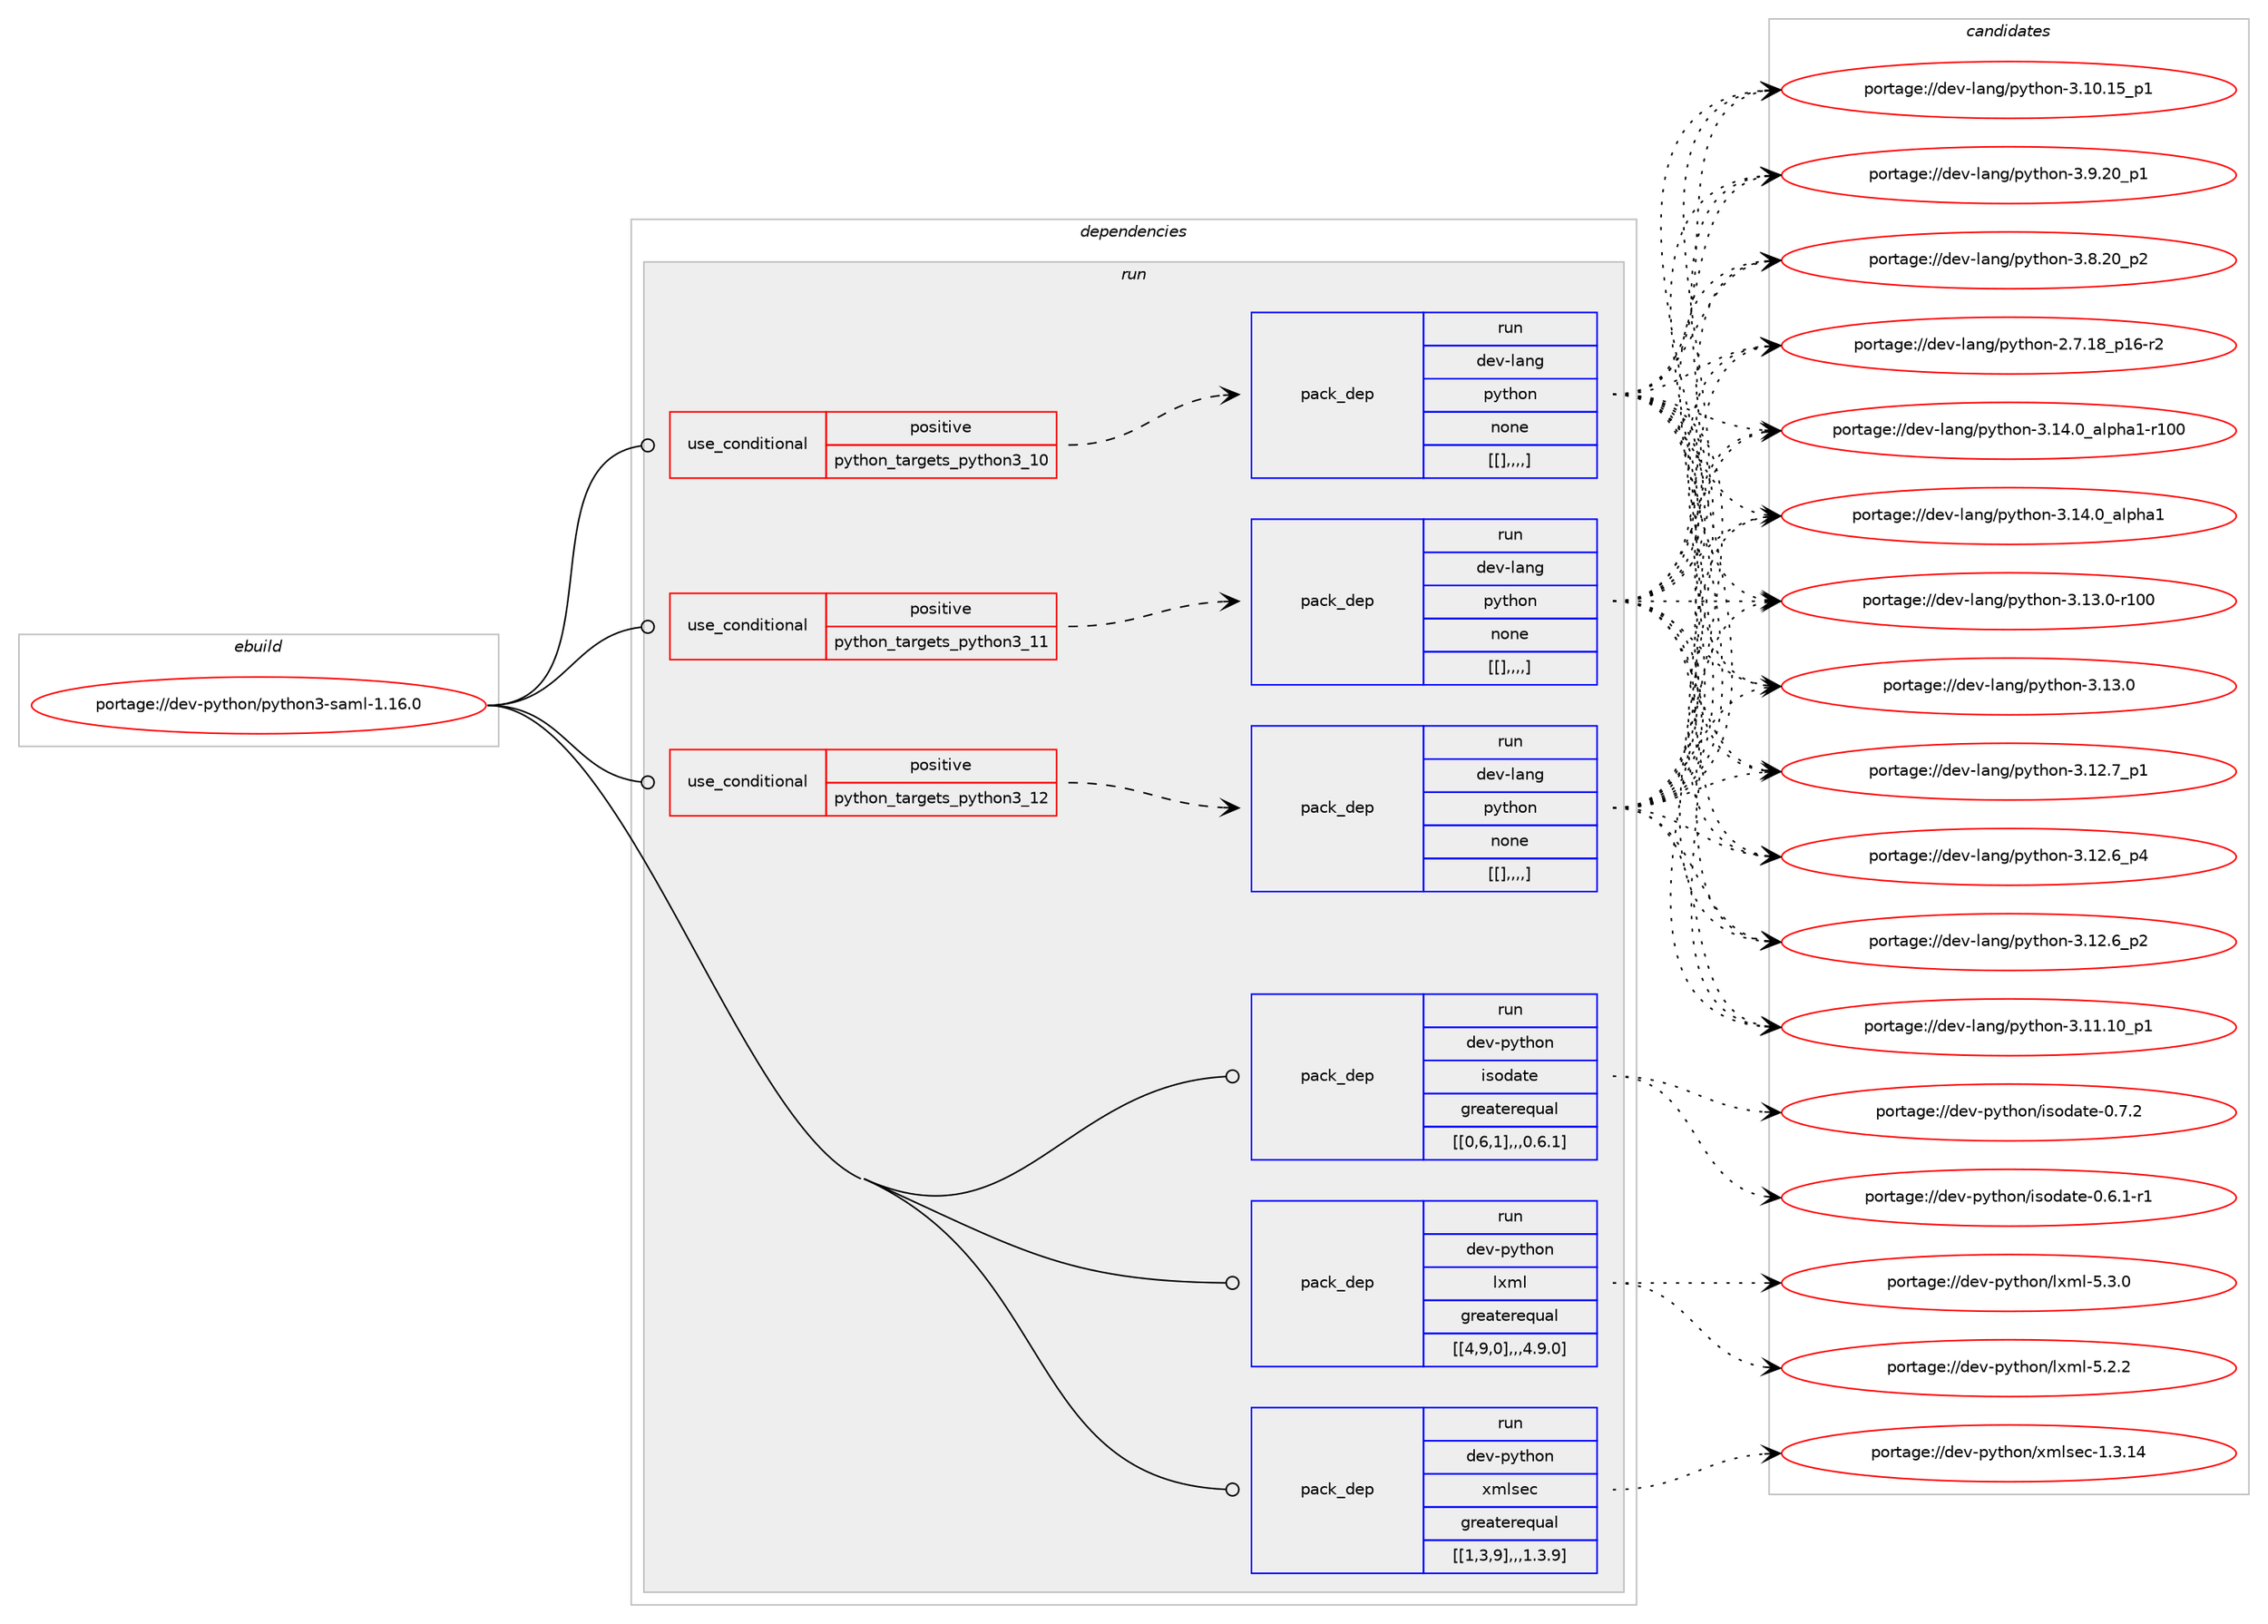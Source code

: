 digraph prolog {

# *************
# Graph options
# *************

newrank=true;
concentrate=true;
compound=true;
graph [rankdir=LR,fontname=Helvetica,fontsize=10,ranksep=1.5];#, ranksep=2.5, nodesep=0.2];
edge  [arrowhead=vee];
node  [fontname=Helvetica,fontsize=10];

# **********
# The ebuild
# **********

subgraph cluster_leftcol {
color=gray;
label=<<i>ebuild</i>>;
id [label="portage://dev-python/python3-saml-1.16.0", color=red, width=4, href="../dev-python/python3-saml-1.16.0.svg"];
}

# ****************
# The dependencies
# ****************

subgraph cluster_midcol {
color=gray;
label=<<i>dependencies</i>>;
subgraph cluster_compile {
fillcolor="#eeeeee";
style=filled;
label=<<i>compile</i>>;
}
subgraph cluster_compileandrun {
fillcolor="#eeeeee";
style=filled;
label=<<i>compile and run</i>>;
}
subgraph cluster_run {
fillcolor="#eeeeee";
style=filled;
label=<<i>run</i>>;
subgraph cond41108 {
dependency167148 [label=<<TABLE BORDER="0" CELLBORDER="1" CELLSPACING="0" CELLPADDING="4"><TR><TD ROWSPAN="3" CELLPADDING="10">use_conditional</TD></TR><TR><TD>positive</TD></TR><TR><TD>python_targets_python3_10</TD></TR></TABLE>>, shape=none, color=red];
subgraph pack124701 {
dependency167193 [label=<<TABLE BORDER="0" CELLBORDER="1" CELLSPACING="0" CELLPADDING="4" WIDTH="220"><TR><TD ROWSPAN="6" CELLPADDING="30">pack_dep</TD></TR><TR><TD WIDTH="110">run</TD></TR><TR><TD>dev-lang</TD></TR><TR><TD>python</TD></TR><TR><TD>none</TD></TR><TR><TD>[[],,,,]</TD></TR></TABLE>>, shape=none, color=blue];
}
dependency167148:e -> dependency167193:w [weight=20,style="dashed",arrowhead="vee"];
}
id:e -> dependency167148:w [weight=20,style="solid",arrowhead="odot"];
subgraph cond41135 {
dependency167197 [label=<<TABLE BORDER="0" CELLBORDER="1" CELLSPACING="0" CELLPADDING="4"><TR><TD ROWSPAN="3" CELLPADDING="10">use_conditional</TD></TR><TR><TD>positive</TD></TR><TR><TD>python_targets_python3_11</TD></TR></TABLE>>, shape=none, color=red];
subgraph pack124733 {
dependency167225 [label=<<TABLE BORDER="0" CELLBORDER="1" CELLSPACING="0" CELLPADDING="4" WIDTH="220"><TR><TD ROWSPAN="6" CELLPADDING="30">pack_dep</TD></TR><TR><TD WIDTH="110">run</TD></TR><TR><TD>dev-lang</TD></TR><TR><TD>python</TD></TR><TR><TD>none</TD></TR><TR><TD>[[],,,,]</TD></TR></TABLE>>, shape=none, color=blue];
}
dependency167197:e -> dependency167225:w [weight=20,style="dashed",arrowhead="vee"];
}
id:e -> dependency167197:w [weight=20,style="solid",arrowhead="odot"];
subgraph cond41148 {
dependency167240 [label=<<TABLE BORDER="0" CELLBORDER="1" CELLSPACING="0" CELLPADDING="4"><TR><TD ROWSPAN="3" CELLPADDING="10">use_conditional</TD></TR><TR><TD>positive</TD></TR><TR><TD>python_targets_python3_12</TD></TR></TABLE>>, shape=none, color=red];
subgraph pack124757 {
dependency167269 [label=<<TABLE BORDER="0" CELLBORDER="1" CELLSPACING="0" CELLPADDING="4" WIDTH="220"><TR><TD ROWSPAN="6" CELLPADDING="30">pack_dep</TD></TR><TR><TD WIDTH="110">run</TD></TR><TR><TD>dev-lang</TD></TR><TR><TD>python</TD></TR><TR><TD>none</TD></TR><TR><TD>[[],,,,]</TD></TR></TABLE>>, shape=none, color=blue];
}
dependency167240:e -> dependency167269:w [weight=20,style="dashed",arrowhead="vee"];
}
id:e -> dependency167240:w [weight=20,style="solid",arrowhead="odot"];
subgraph pack124809 {
dependency167326 [label=<<TABLE BORDER="0" CELLBORDER="1" CELLSPACING="0" CELLPADDING="4" WIDTH="220"><TR><TD ROWSPAN="6" CELLPADDING="30">pack_dep</TD></TR><TR><TD WIDTH="110">run</TD></TR><TR><TD>dev-python</TD></TR><TR><TD>isodate</TD></TR><TR><TD>greaterequal</TD></TR><TR><TD>[[0,6,1],,,0.6.1]</TD></TR></TABLE>>, shape=none, color=blue];
}
id:e -> dependency167326:w [weight=20,style="solid",arrowhead="odot"];
subgraph pack124812 {
dependency167368 [label=<<TABLE BORDER="0" CELLBORDER="1" CELLSPACING="0" CELLPADDING="4" WIDTH="220"><TR><TD ROWSPAN="6" CELLPADDING="30">pack_dep</TD></TR><TR><TD WIDTH="110">run</TD></TR><TR><TD>dev-python</TD></TR><TR><TD>lxml</TD></TR><TR><TD>greaterequal</TD></TR><TR><TD>[[4,9,0],,,4.9.0]</TD></TR></TABLE>>, shape=none, color=blue];
}
id:e -> dependency167368:w [weight=20,style="solid",arrowhead="odot"];
subgraph pack124838 {
dependency167374 [label=<<TABLE BORDER="0" CELLBORDER="1" CELLSPACING="0" CELLPADDING="4" WIDTH="220"><TR><TD ROWSPAN="6" CELLPADDING="30">pack_dep</TD></TR><TR><TD WIDTH="110">run</TD></TR><TR><TD>dev-python</TD></TR><TR><TD>xmlsec</TD></TR><TR><TD>greaterequal</TD></TR><TR><TD>[[1,3,9],,,1.3.9]</TD></TR></TABLE>>, shape=none, color=blue];
}
id:e -> dependency167374:w [weight=20,style="solid",arrowhead="odot"];
}
}

# **************
# The candidates
# **************

subgraph cluster_choices {
rank=same;
color=gray;
label=<<i>candidates</i>>;

subgraph choice124556 {
color=black;
nodesep=1;
choice100101118451089711010347112121116104111110455146495246489597108112104974945114494848 [label="portage://dev-lang/python-3.14.0_alpha1-r100", color=red, width=4,href="../dev-lang/python-3.14.0_alpha1-r100.svg"];
choice1001011184510897110103471121211161041111104551464952464895971081121049749 [label="portage://dev-lang/python-3.14.0_alpha1", color=red, width=4,href="../dev-lang/python-3.14.0_alpha1.svg"];
choice1001011184510897110103471121211161041111104551464951464845114494848 [label="portage://dev-lang/python-3.13.0-r100", color=red, width=4,href="../dev-lang/python-3.13.0-r100.svg"];
choice10010111845108971101034711212111610411111045514649514648 [label="portage://dev-lang/python-3.13.0", color=red, width=4,href="../dev-lang/python-3.13.0.svg"];
choice100101118451089711010347112121116104111110455146495046559511249 [label="portage://dev-lang/python-3.12.7_p1", color=red, width=4,href="../dev-lang/python-3.12.7_p1.svg"];
choice100101118451089711010347112121116104111110455146495046549511252 [label="portage://dev-lang/python-3.12.6_p4", color=red, width=4,href="../dev-lang/python-3.12.6_p4.svg"];
choice100101118451089711010347112121116104111110455146495046549511250 [label="portage://dev-lang/python-3.12.6_p2", color=red, width=4,href="../dev-lang/python-3.12.6_p2.svg"];
choice10010111845108971101034711212111610411111045514649494649489511249 [label="portage://dev-lang/python-3.11.10_p1", color=red, width=4,href="../dev-lang/python-3.11.10_p1.svg"];
choice10010111845108971101034711212111610411111045514649484649539511249 [label="portage://dev-lang/python-3.10.15_p1", color=red, width=4,href="../dev-lang/python-3.10.15_p1.svg"];
choice100101118451089711010347112121116104111110455146574650489511249 [label="portage://dev-lang/python-3.9.20_p1", color=red, width=4,href="../dev-lang/python-3.9.20_p1.svg"];
choice100101118451089711010347112121116104111110455146564650489511250 [label="portage://dev-lang/python-3.8.20_p2", color=red, width=4,href="../dev-lang/python-3.8.20_p2.svg"];
choice100101118451089711010347112121116104111110455046554649569511249544511450 [label="portage://dev-lang/python-2.7.18_p16-r2", color=red, width=4,href="../dev-lang/python-2.7.18_p16-r2.svg"];
dependency167193:e -> choice100101118451089711010347112121116104111110455146495246489597108112104974945114494848:w [style=dotted,weight="100"];
dependency167193:e -> choice1001011184510897110103471121211161041111104551464952464895971081121049749:w [style=dotted,weight="100"];
dependency167193:e -> choice1001011184510897110103471121211161041111104551464951464845114494848:w [style=dotted,weight="100"];
dependency167193:e -> choice10010111845108971101034711212111610411111045514649514648:w [style=dotted,weight="100"];
dependency167193:e -> choice100101118451089711010347112121116104111110455146495046559511249:w [style=dotted,weight="100"];
dependency167193:e -> choice100101118451089711010347112121116104111110455146495046549511252:w [style=dotted,weight="100"];
dependency167193:e -> choice100101118451089711010347112121116104111110455146495046549511250:w [style=dotted,weight="100"];
dependency167193:e -> choice10010111845108971101034711212111610411111045514649494649489511249:w [style=dotted,weight="100"];
dependency167193:e -> choice10010111845108971101034711212111610411111045514649484649539511249:w [style=dotted,weight="100"];
dependency167193:e -> choice100101118451089711010347112121116104111110455146574650489511249:w [style=dotted,weight="100"];
dependency167193:e -> choice100101118451089711010347112121116104111110455146564650489511250:w [style=dotted,weight="100"];
dependency167193:e -> choice100101118451089711010347112121116104111110455046554649569511249544511450:w [style=dotted,weight="100"];
}
subgraph choice124627 {
color=black;
nodesep=1;
choice100101118451089711010347112121116104111110455146495246489597108112104974945114494848 [label="portage://dev-lang/python-3.14.0_alpha1-r100", color=red, width=4,href="../dev-lang/python-3.14.0_alpha1-r100.svg"];
choice1001011184510897110103471121211161041111104551464952464895971081121049749 [label="portage://dev-lang/python-3.14.0_alpha1", color=red, width=4,href="../dev-lang/python-3.14.0_alpha1.svg"];
choice1001011184510897110103471121211161041111104551464951464845114494848 [label="portage://dev-lang/python-3.13.0-r100", color=red, width=4,href="../dev-lang/python-3.13.0-r100.svg"];
choice10010111845108971101034711212111610411111045514649514648 [label="portage://dev-lang/python-3.13.0", color=red, width=4,href="../dev-lang/python-3.13.0.svg"];
choice100101118451089711010347112121116104111110455146495046559511249 [label="portage://dev-lang/python-3.12.7_p1", color=red, width=4,href="../dev-lang/python-3.12.7_p1.svg"];
choice100101118451089711010347112121116104111110455146495046549511252 [label="portage://dev-lang/python-3.12.6_p4", color=red, width=4,href="../dev-lang/python-3.12.6_p4.svg"];
choice100101118451089711010347112121116104111110455146495046549511250 [label="portage://dev-lang/python-3.12.6_p2", color=red, width=4,href="../dev-lang/python-3.12.6_p2.svg"];
choice10010111845108971101034711212111610411111045514649494649489511249 [label="portage://dev-lang/python-3.11.10_p1", color=red, width=4,href="../dev-lang/python-3.11.10_p1.svg"];
choice10010111845108971101034711212111610411111045514649484649539511249 [label="portage://dev-lang/python-3.10.15_p1", color=red, width=4,href="../dev-lang/python-3.10.15_p1.svg"];
choice100101118451089711010347112121116104111110455146574650489511249 [label="portage://dev-lang/python-3.9.20_p1", color=red, width=4,href="../dev-lang/python-3.9.20_p1.svg"];
choice100101118451089711010347112121116104111110455146564650489511250 [label="portage://dev-lang/python-3.8.20_p2", color=red, width=4,href="../dev-lang/python-3.8.20_p2.svg"];
choice100101118451089711010347112121116104111110455046554649569511249544511450 [label="portage://dev-lang/python-2.7.18_p16-r2", color=red, width=4,href="../dev-lang/python-2.7.18_p16-r2.svg"];
dependency167225:e -> choice100101118451089711010347112121116104111110455146495246489597108112104974945114494848:w [style=dotted,weight="100"];
dependency167225:e -> choice1001011184510897110103471121211161041111104551464952464895971081121049749:w [style=dotted,weight="100"];
dependency167225:e -> choice1001011184510897110103471121211161041111104551464951464845114494848:w [style=dotted,weight="100"];
dependency167225:e -> choice10010111845108971101034711212111610411111045514649514648:w [style=dotted,weight="100"];
dependency167225:e -> choice100101118451089711010347112121116104111110455146495046559511249:w [style=dotted,weight="100"];
dependency167225:e -> choice100101118451089711010347112121116104111110455146495046549511252:w [style=dotted,weight="100"];
dependency167225:e -> choice100101118451089711010347112121116104111110455146495046549511250:w [style=dotted,weight="100"];
dependency167225:e -> choice10010111845108971101034711212111610411111045514649494649489511249:w [style=dotted,weight="100"];
dependency167225:e -> choice10010111845108971101034711212111610411111045514649484649539511249:w [style=dotted,weight="100"];
dependency167225:e -> choice100101118451089711010347112121116104111110455146574650489511249:w [style=dotted,weight="100"];
dependency167225:e -> choice100101118451089711010347112121116104111110455146564650489511250:w [style=dotted,weight="100"];
dependency167225:e -> choice100101118451089711010347112121116104111110455046554649569511249544511450:w [style=dotted,weight="100"];
}
subgraph choice124644 {
color=black;
nodesep=1;
choice100101118451089711010347112121116104111110455146495246489597108112104974945114494848 [label="portage://dev-lang/python-3.14.0_alpha1-r100", color=red, width=4,href="../dev-lang/python-3.14.0_alpha1-r100.svg"];
choice1001011184510897110103471121211161041111104551464952464895971081121049749 [label="portage://dev-lang/python-3.14.0_alpha1", color=red, width=4,href="../dev-lang/python-3.14.0_alpha1.svg"];
choice1001011184510897110103471121211161041111104551464951464845114494848 [label="portage://dev-lang/python-3.13.0-r100", color=red, width=4,href="../dev-lang/python-3.13.0-r100.svg"];
choice10010111845108971101034711212111610411111045514649514648 [label="portage://dev-lang/python-3.13.0", color=red, width=4,href="../dev-lang/python-3.13.0.svg"];
choice100101118451089711010347112121116104111110455146495046559511249 [label="portage://dev-lang/python-3.12.7_p1", color=red, width=4,href="../dev-lang/python-3.12.7_p1.svg"];
choice100101118451089711010347112121116104111110455146495046549511252 [label="portage://dev-lang/python-3.12.6_p4", color=red, width=4,href="../dev-lang/python-3.12.6_p4.svg"];
choice100101118451089711010347112121116104111110455146495046549511250 [label="portage://dev-lang/python-3.12.6_p2", color=red, width=4,href="../dev-lang/python-3.12.6_p2.svg"];
choice10010111845108971101034711212111610411111045514649494649489511249 [label="portage://dev-lang/python-3.11.10_p1", color=red, width=4,href="../dev-lang/python-3.11.10_p1.svg"];
choice10010111845108971101034711212111610411111045514649484649539511249 [label="portage://dev-lang/python-3.10.15_p1", color=red, width=4,href="../dev-lang/python-3.10.15_p1.svg"];
choice100101118451089711010347112121116104111110455146574650489511249 [label="portage://dev-lang/python-3.9.20_p1", color=red, width=4,href="../dev-lang/python-3.9.20_p1.svg"];
choice100101118451089711010347112121116104111110455146564650489511250 [label="portage://dev-lang/python-3.8.20_p2", color=red, width=4,href="../dev-lang/python-3.8.20_p2.svg"];
choice100101118451089711010347112121116104111110455046554649569511249544511450 [label="portage://dev-lang/python-2.7.18_p16-r2", color=red, width=4,href="../dev-lang/python-2.7.18_p16-r2.svg"];
dependency167269:e -> choice100101118451089711010347112121116104111110455146495246489597108112104974945114494848:w [style=dotted,weight="100"];
dependency167269:e -> choice1001011184510897110103471121211161041111104551464952464895971081121049749:w [style=dotted,weight="100"];
dependency167269:e -> choice1001011184510897110103471121211161041111104551464951464845114494848:w [style=dotted,weight="100"];
dependency167269:e -> choice10010111845108971101034711212111610411111045514649514648:w [style=dotted,weight="100"];
dependency167269:e -> choice100101118451089711010347112121116104111110455146495046559511249:w [style=dotted,weight="100"];
dependency167269:e -> choice100101118451089711010347112121116104111110455146495046549511252:w [style=dotted,weight="100"];
dependency167269:e -> choice100101118451089711010347112121116104111110455146495046549511250:w [style=dotted,weight="100"];
dependency167269:e -> choice10010111845108971101034711212111610411111045514649494649489511249:w [style=dotted,weight="100"];
dependency167269:e -> choice10010111845108971101034711212111610411111045514649484649539511249:w [style=dotted,weight="100"];
dependency167269:e -> choice100101118451089711010347112121116104111110455146574650489511249:w [style=dotted,weight="100"];
dependency167269:e -> choice100101118451089711010347112121116104111110455146564650489511250:w [style=dotted,weight="100"];
dependency167269:e -> choice100101118451089711010347112121116104111110455046554649569511249544511450:w [style=dotted,weight="100"];
}
subgraph choice124655 {
color=black;
nodesep=1;
choice100101118451121211161041111104710511511110097116101454846554650 [label="portage://dev-python/isodate-0.7.2", color=red, width=4,href="../dev-python/isodate-0.7.2.svg"];
choice1001011184511212111610411111047105115111100971161014548465446494511449 [label="portage://dev-python/isodate-0.6.1-r1", color=red, width=4,href="../dev-python/isodate-0.6.1-r1.svg"];
dependency167326:e -> choice100101118451121211161041111104710511511110097116101454846554650:w [style=dotted,weight="100"];
dependency167326:e -> choice1001011184511212111610411111047105115111100971161014548465446494511449:w [style=dotted,weight="100"];
}
subgraph choice124668 {
color=black;
nodesep=1;
choice1001011184511212111610411111047108120109108455346514648 [label="portage://dev-python/lxml-5.3.0", color=red, width=4,href="../dev-python/lxml-5.3.0.svg"];
choice1001011184511212111610411111047108120109108455346504650 [label="portage://dev-python/lxml-5.2.2", color=red, width=4,href="../dev-python/lxml-5.2.2.svg"];
dependency167368:e -> choice1001011184511212111610411111047108120109108455346514648:w [style=dotted,weight="100"];
dependency167368:e -> choice1001011184511212111610411111047108120109108455346504650:w [style=dotted,weight="100"];
}
subgraph choice124692 {
color=black;
nodesep=1;
choice10010111845112121116104111110471201091081151019945494651464952 [label="portage://dev-python/xmlsec-1.3.14", color=red, width=4,href="../dev-python/xmlsec-1.3.14.svg"];
dependency167374:e -> choice10010111845112121116104111110471201091081151019945494651464952:w [style=dotted,weight="100"];
}
}

}
